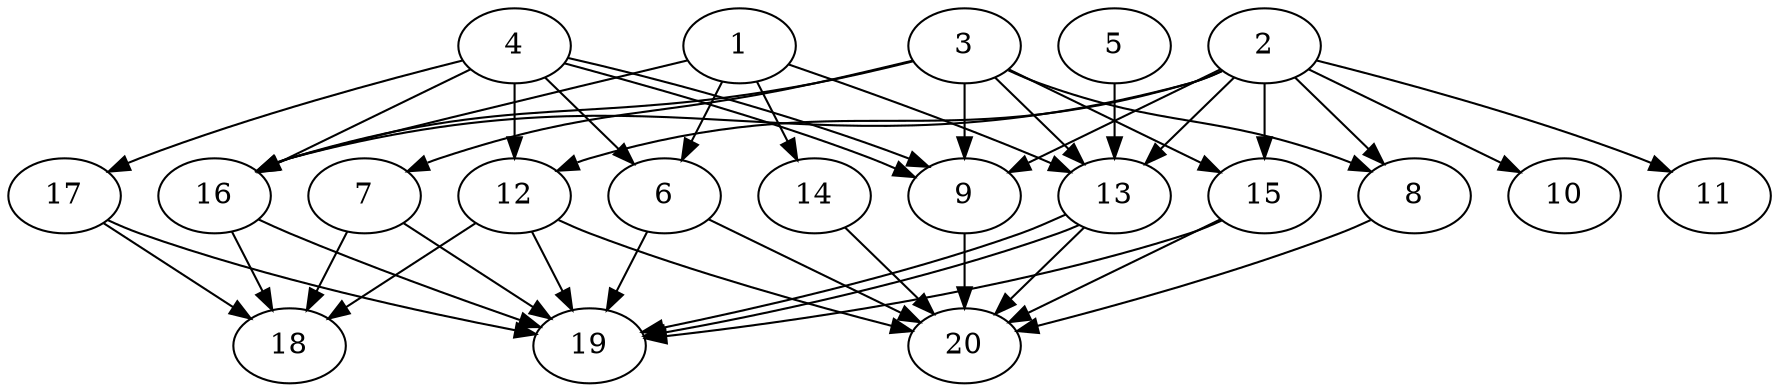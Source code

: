 // DAG automatically generated by daggen at Wed Jul 24 21:20:53 2019
// ./daggen --dot -n 20 --ccr 0.3 --fat 0.8 --regular 0.5 --density 0.7 --mindata 5242880 --maxdata 52428800 
digraph G {
  1 [size="151913813", alpha="0.03", expect_size="45574144"] 
  1 -> 6 [size ="45574144"]
  1 -> 13 [size ="45574144"]
  1 -> 14 [size ="45574144"]
  1 -> 16 [size ="45574144"]
  2 [size="103799467", alpha="0.05", expect_size="31139840"] 
  2 -> 8 [size ="31139840"]
  2 -> 9 [size ="31139840"]
  2 -> 10 [size ="31139840"]
  2 -> 11 [size ="31139840"]
  2 -> 12 [size ="31139840"]
  2 -> 13 [size ="31139840"]
  2 -> 15 [size ="31139840"]
  2 -> 16 [size ="31139840"]
  3 [size="101273600", alpha="0.10", expect_size="30382080"] 
  3 -> 7 [size ="30382080"]
  3 -> 8 [size ="30382080"]
  3 -> 9 [size ="30382080"]
  3 -> 13 [size ="30382080"]
  3 -> 15 [size ="30382080"]
  3 -> 16 [size ="30382080"]
  4 [size="129027413", alpha="0.16", expect_size="38708224"] 
  4 -> 6 [size ="38708224"]
  4 -> 9 [size ="38708224"]
  4 -> 9 [size ="38708224"]
  4 -> 12 [size ="38708224"]
  4 -> 16 [size ="38708224"]
  4 -> 17 [size ="38708224"]
  5 [size="59286187", alpha="0.13", expect_size="17785856"] 
  5 -> 13 [size ="17785856"]
  6 [size="172298240", alpha="0.16", expect_size="51689472"] 
  6 -> 19 [size ="51689472"]
  6 -> 20 [size ="51689472"]
  7 [size="88773973", alpha="0.19", expect_size="26632192"] 
  7 -> 18 [size ="26632192"]
  7 -> 19 [size ="26632192"]
  8 [size="167884800", alpha="0.09", expect_size="50365440"] 
  8 -> 20 [size ="50365440"]
  9 [size="112875520", alpha="0.16", expect_size="33862656"] 
  9 -> 20 [size ="33862656"]
  10 [size="84763307", alpha="0.11", expect_size="25428992"] 
  11 [size="45653333", alpha="0.11", expect_size="13696000"] 
  12 [size="69632000", alpha="0.02", expect_size="20889600"] 
  12 -> 18 [size ="20889600"]
  12 -> 19 [size ="20889600"]
  12 -> 20 [size ="20889600"]
  13 [size="108274347", alpha="0.13", expect_size="32482304"] 
  13 -> 19 [size ="32482304"]
  13 -> 19 [size ="32482304"]
  13 -> 20 [size ="32482304"]
  14 [size="33177600", alpha="0.06", expect_size="9953280"] 
  14 -> 20 [size ="9953280"]
  15 [size="162812587", alpha="0.13", expect_size="48843776"] 
  15 -> 19 [size ="48843776"]
  15 -> 20 [size ="48843776"]
  16 [size="110766080", alpha="0.12", expect_size="33229824"] 
  16 -> 18 [size ="33229824"]
  16 -> 19 [size ="33229824"]
  17 [size="79346347", alpha="0.08", expect_size="23803904"] 
  17 -> 18 [size ="23803904"]
  17 -> 19 [size ="23803904"]
  18 [size="68365653", alpha="0.10", expect_size="20509696"] 
  19 [size="142506667", alpha="0.07", expect_size="42752000"] 
  20 [size="108458667", alpha="0.04", expect_size="32537600"] 
}
